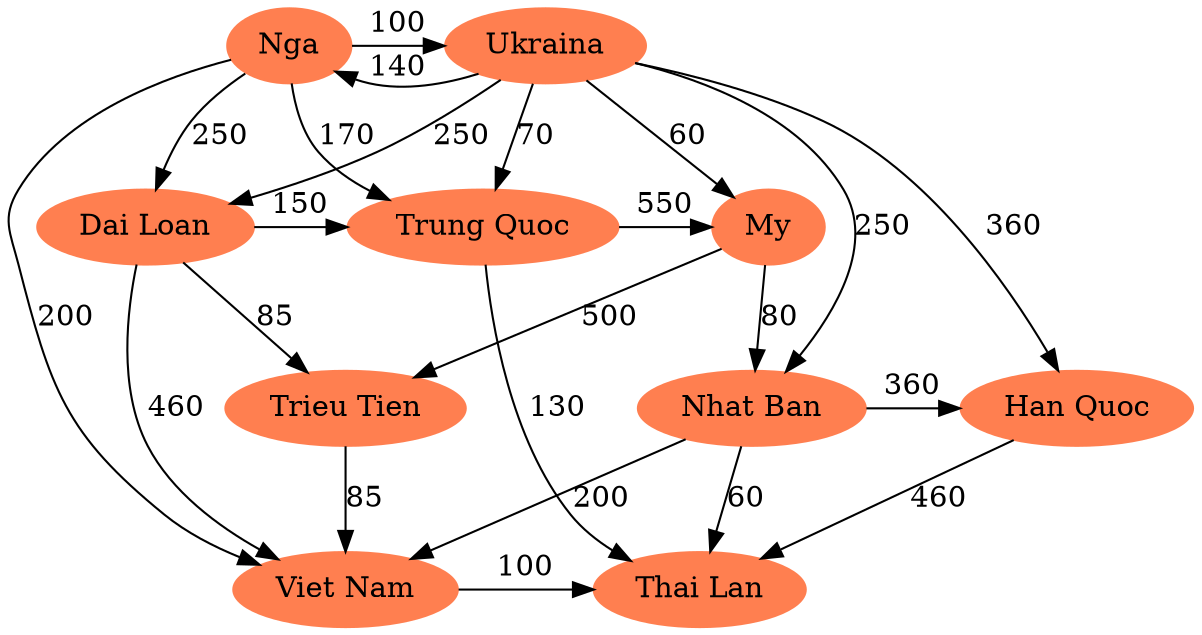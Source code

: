digraph p3 {node [shape = oval , style=filled, color = coral]    {rank=same; "Nga" "Ukraina" ;}{rank=same; "Han Quoc" "Trieu Tien" "Nhat Ban";}{rank=same; "Dai Loan" "Trung Quoc" "My";}{rank=same; "Viet Nam" "Thai Lan";}"Nga" -> "Ukraina" [label = "100"]"Ukraina" -> "My" [label = "60"]"Ukraina" -> "Han Quoc" [label = "360"]"My" -> "Trieu Tien" [label = "500"]"Ukraina" -> "Dai Loan" [label = "250"]"Ukraina" -> "Trung Quoc" [label = "70"]"Dai Loan" -> "Trung Quoc" [label = "150"]"Trung Quoc" -> "My" [label = "550"]"Nga" -> "Trung Quoc" [label = "170"]"Nga" -> "Dai Loan" [label = "250"]"Viet Nam" -> "Thai Lan" [label = "100"]"Dai Loan"-> "Trieu Tien" [label = "85"]"Nhat Ban"-> "Han Quoc" [label = "360"]"My"->"Nhat Ban" [label = "80"]"Nga"-> "Viet Nam" [label = "200"]"Trieu Tien" -> "Viet Nam" [label = "85"]"Han Quoc" ->  "Thai Lan" [label = "460"]"Ukraina" -> "Nhat Ban" [label = "250"]"Trung Quoc" -> "Thai Lan" [label = "130"]"Nhat Ban" -> "Thai Lan" [label = "60"]"Nhat Ban" -> "Viet Nam" [label = "200"]"Dai Loan"-> "Viet Nam" [label = "460"]"Ukraina" ->"Nga"[label = "140"]}